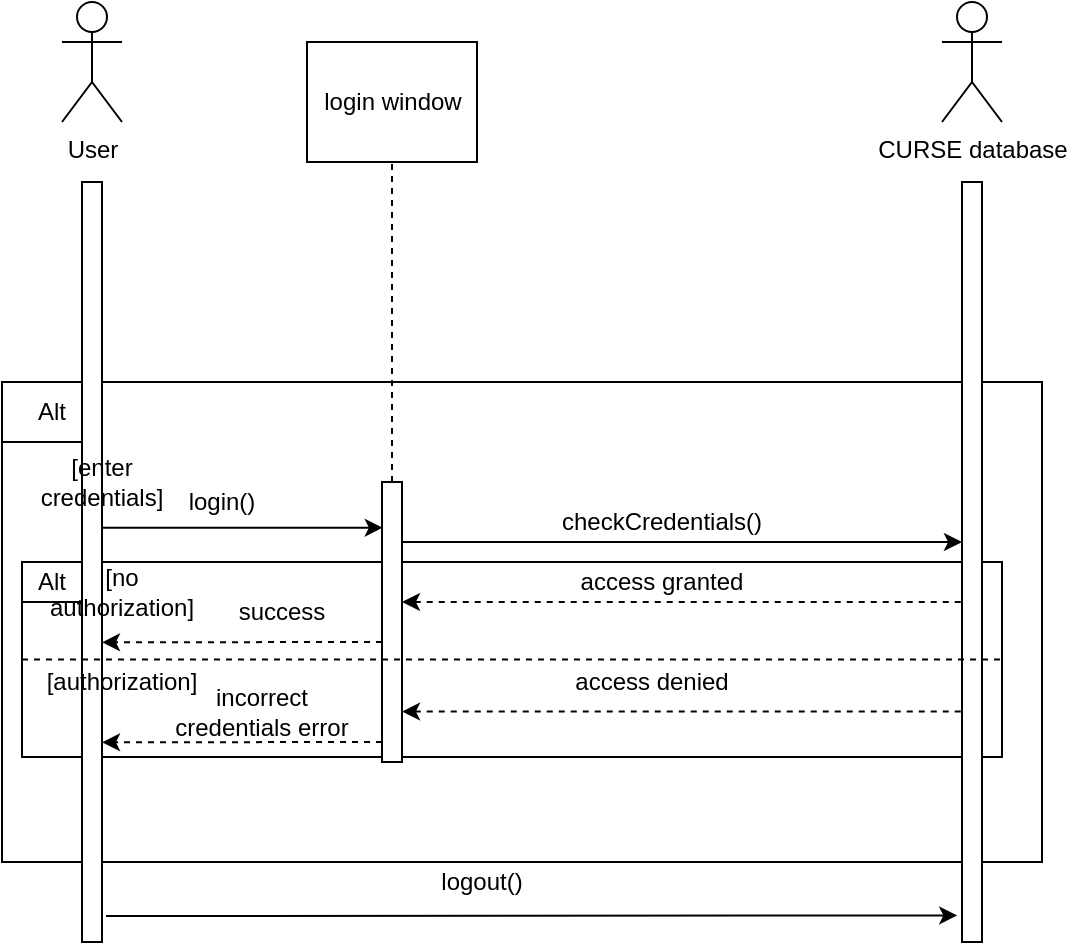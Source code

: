<mxfile version="13.3.5" type="github">
  <diagram id="jz2GWTbr_Bam_6cfonU8" name="Page-1">
    <mxGraphModel dx="1221" dy="682" grid="1" gridSize="10" guides="1" tooltips="1" connect="1" arrows="1" fold="1" page="1" pageScale="1" pageWidth="850" pageHeight="1100" math="0" shadow="0">
      <root>
        <mxCell id="0" />
        <mxCell id="1" parent="0" />
        <mxCell id="WOxTpeTA80bt1Znz08GQ-1" value="" style="rounded=0;whiteSpace=wrap;html=1;" parent="1" vertex="1">
          <mxGeometry x="60" y="210" width="520" height="240" as="geometry" />
        </mxCell>
        <mxCell id="WOxTpeTA80bt1Znz08GQ-2" value="Alt" style="rounded=0;whiteSpace=wrap;html=1;" parent="1" vertex="1">
          <mxGeometry x="60" y="210" width="50" height="30" as="geometry" />
        </mxCell>
        <mxCell id="WOxTpeTA80bt1Znz08GQ-3" value="User" style="shape=umlActor;verticalLabelPosition=bottom;labelBackgroundColor=#ffffff;verticalAlign=top;html=1;outlineConnect=0;" parent="1" vertex="1">
          <mxGeometry x="90" y="20" width="30" height="60" as="geometry" />
        </mxCell>
        <mxCell id="WOxTpeTA80bt1Znz08GQ-4" value="CURSE database" style="shape=umlActor;verticalLabelPosition=bottom;labelBackgroundColor=#ffffff;verticalAlign=top;html=1;outlineConnect=0;" parent="1" vertex="1">
          <mxGeometry x="530" y="20" width="30" height="60" as="geometry" />
        </mxCell>
        <mxCell id="WOxTpeTA80bt1Znz08GQ-21" value="" style="endArrow=none;dashed=1;html=1;exitX=0.5;exitY=0;exitDx=0;exitDy=0;" parent="1" source="WOxTpeTA80bt1Znz08GQ-20" edge="1">
          <mxGeometry width="50" height="50" relative="1" as="geometry">
            <mxPoint x="340" y="290" as="sourcePoint" />
            <mxPoint x="255" y="100" as="targetPoint" />
          </mxGeometry>
        </mxCell>
        <mxCell id="WOxTpeTA80bt1Znz08GQ-22" value="login window" style="rounded=0;whiteSpace=wrap;html=1;" parent="1" vertex="1">
          <mxGeometry x="212.5" y="40" width="85" height="60" as="geometry" />
        </mxCell>
        <mxCell id="WOxTpeTA80bt1Znz08GQ-24" value="" style="endArrow=classic;html=1;exitX=1.002;exitY=0.455;exitDx=0;exitDy=0;exitPerimeter=0;entryX=0.037;entryY=0.163;entryDx=0;entryDy=0;entryPerimeter=0;" parent="1" source="WOxTpeTA80bt1Znz08GQ-8" edge="1" target="WOxTpeTA80bt1Znz08GQ-20">
          <mxGeometry width="50" height="50" relative="1" as="geometry">
            <mxPoint x="140" y="290" as="sourcePoint" />
            <mxPoint x="250" y="290" as="targetPoint" />
          </mxGeometry>
        </mxCell>
        <mxCell id="WOxTpeTA80bt1Znz08GQ-25" value="login()" style="text;html=1;strokeColor=none;fillColor=none;align=center;verticalAlign=middle;whiteSpace=wrap;rounded=0;" parent="1" vertex="1">
          <mxGeometry x="150" y="260" width="40" height="20" as="geometry" />
        </mxCell>
        <mxCell id="WOxTpeTA80bt1Znz08GQ-28" value="" style="endArrow=classic;html=1;" parent="1" edge="1">
          <mxGeometry width="50" height="50" relative="1" as="geometry">
            <mxPoint x="260" y="290" as="sourcePoint" />
            <mxPoint x="540" y="290" as="targetPoint" />
          </mxGeometry>
        </mxCell>
        <mxCell id="WOxTpeTA80bt1Znz08GQ-31" value="checkCredentials()" style="text;html=1;strokeColor=none;fillColor=none;align=center;verticalAlign=middle;whiteSpace=wrap;rounded=0;" parent="1" vertex="1">
          <mxGeometry x="370" y="270" width="40" height="20" as="geometry" />
        </mxCell>
        <mxCell id="WOxTpeTA80bt1Znz08GQ-37" value="" style="rounded=0;whiteSpace=wrap;html=1;" parent="1" vertex="1">
          <mxGeometry x="70" y="300" width="490" height="97.5" as="geometry" />
        </mxCell>
        <mxCell id="WOxTpeTA80bt1Znz08GQ-12" value="" style="rounded=0;whiteSpace=wrap;html=1;" parent="1" vertex="1">
          <mxGeometry x="540" y="110" width="10" height="380" as="geometry" />
        </mxCell>
        <mxCell id="WOxTpeTA80bt1Znz08GQ-36" value="access granted" style="text;html=1;strokeColor=none;fillColor=none;align=center;verticalAlign=middle;whiteSpace=wrap;rounded=0;" parent="1" vertex="1">
          <mxGeometry x="330" y="305" width="120" height="10" as="geometry" />
        </mxCell>
        <mxCell id="WOxTpeTA80bt1Znz08GQ-32" value="" style="endArrow=none;dashed=1;html=1;startArrow=classic;startFill=1;" parent="1" edge="1">
          <mxGeometry width="50" height="50" relative="1" as="geometry">
            <mxPoint x="260" y="320" as="sourcePoint" />
            <mxPoint x="540" y="320" as="targetPoint" />
          </mxGeometry>
        </mxCell>
        <mxCell id="WOxTpeTA80bt1Znz08GQ-20" value="" style="rounded=0;whiteSpace=wrap;html=1;" parent="1" vertex="1">
          <mxGeometry x="250" y="260" width="10" height="140" as="geometry" />
        </mxCell>
        <mxCell id="WOxTpeTA80bt1Znz08GQ-8" value="" style="rounded=0;whiteSpace=wrap;html=1;" parent="1" vertex="1">
          <mxGeometry x="100" y="110" width="10" height="380" as="geometry" />
        </mxCell>
        <mxCell id="WOxTpeTA80bt1Znz08GQ-16" value="[enter credentials]" style="text;html=1;strokeColor=none;fillColor=none;align=center;verticalAlign=middle;whiteSpace=wrap;rounded=0;" parent="1" vertex="1">
          <mxGeometry x="90" y="250" width="40" height="20" as="geometry" />
        </mxCell>
        <mxCell id="WOxTpeTA80bt1Znz08GQ-38" value="Alt" style="rounded=0;whiteSpace=wrap;html=1;" parent="1" vertex="1">
          <mxGeometry x="70" y="300" width="30" height="20" as="geometry" />
        </mxCell>
        <mxCell id="WOxTpeTA80bt1Znz08GQ-39" value="" style="endArrow=none;dashed=1;html=1;exitX=0;exitY=0.5;exitDx=0;exitDy=0;entryX=1;entryY=0.5;entryDx=0;entryDy=0;" parent="1" source="WOxTpeTA80bt1Znz08GQ-37" target="WOxTpeTA80bt1Znz08GQ-37" edge="1">
          <mxGeometry width="50" height="50" relative="1" as="geometry">
            <mxPoint x="310" y="380" as="sourcePoint" />
            <mxPoint x="360" y="330" as="targetPoint" />
          </mxGeometry>
        </mxCell>
        <mxCell id="WOxTpeTA80bt1Znz08GQ-40" value="" style="endArrow=classic;html=1;dashed=1;" parent="1" edge="1">
          <mxGeometry width="50" height="50" relative="1" as="geometry">
            <mxPoint x="250" y="340" as="sourcePoint" />
            <mxPoint x="110" y="340.143" as="targetPoint" />
          </mxGeometry>
        </mxCell>
        <mxCell id="WOxTpeTA80bt1Znz08GQ-42" value="success" style="text;html=1;strokeColor=none;fillColor=none;align=center;verticalAlign=middle;whiteSpace=wrap;rounded=0;" parent="1" vertex="1">
          <mxGeometry x="160" y="315" width="80" height="20" as="geometry" />
        </mxCell>
        <mxCell id="WOxTpeTA80bt1Znz08GQ-43" value="" style="endArrow=none;dashed=1;html=1;startArrow=classic;startFill=1;" parent="1" edge="1">
          <mxGeometry width="50" height="50" relative="1" as="geometry">
            <mxPoint x="260" y="374.76" as="sourcePoint" />
            <mxPoint x="540" y="374.76" as="targetPoint" />
          </mxGeometry>
        </mxCell>
        <mxCell id="WOxTpeTA80bt1Znz08GQ-45" value="access denied" style="text;html=1;strokeColor=none;fillColor=none;align=center;verticalAlign=middle;whiteSpace=wrap;rounded=0;" parent="1" vertex="1">
          <mxGeometry x="345" y="350" width="80" height="20" as="geometry" />
        </mxCell>
        <mxCell id="WOxTpeTA80bt1Znz08GQ-46" value="" style="endArrow=classic;html=1;dashed=1;" parent="1" edge="1">
          <mxGeometry width="50" height="50" relative="1" as="geometry">
            <mxPoint x="250" y="390" as="sourcePoint" />
            <mxPoint x="110" y="390.143" as="targetPoint" />
          </mxGeometry>
        </mxCell>
        <mxCell id="WOxTpeTA80bt1Znz08GQ-48" value="incorrect credentials error" style="text;html=1;strokeColor=none;fillColor=none;align=center;verticalAlign=middle;whiteSpace=wrap;rounded=0;" parent="1" vertex="1">
          <mxGeometry x="140" y="365" width="100" height="20" as="geometry" />
        </mxCell>
        <mxCell id="WOxTpeTA80bt1Znz08GQ-51" value="[no authorization]" style="text;html=1;strokeColor=none;fillColor=none;align=center;verticalAlign=middle;whiteSpace=wrap;rounded=0;" parent="1" vertex="1">
          <mxGeometry x="100" y="305" width="40" height="20" as="geometry" />
        </mxCell>
        <mxCell id="WOxTpeTA80bt1Znz08GQ-52" value="[authorization]" style="text;html=1;strokeColor=none;fillColor=none;align=center;verticalAlign=middle;whiteSpace=wrap;rounded=0;" parent="1" vertex="1">
          <mxGeometry x="100" y="350" width="40" height="20" as="geometry" />
        </mxCell>
        <mxCell id="WOxTpeTA80bt1Znz08GQ-54" value="" style="endArrow=classic;html=1;entryX=-0.238;entryY=0.965;entryDx=0;entryDy=0;entryPerimeter=0;" parent="1" target="WOxTpeTA80bt1Znz08GQ-12" edge="1">
          <mxGeometry width="50" height="50" relative="1" as="geometry">
            <mxPoint x="112" y="477" as="sourcePoint" />
            <mxPoint x="530" y="478" as="targetPoint" />
          </mxGeometry>
        </mxCell>
        <mxCell id="WOxTpeTA80bt1Znz08GQ-55" value="logout()" style="text;html=1;strokeColor=none;fillColor=none;align=center;verticalAlign=middle;whiteSpace=wrap;rounded=0;" parent="1" vertex="1">
          <mxGeometry x="280" y="450" width="40" height="20" as="geometry" />
        </mxCell>
      </root>
    </mxGraphModel>
  </diagram>
</mxfile>
